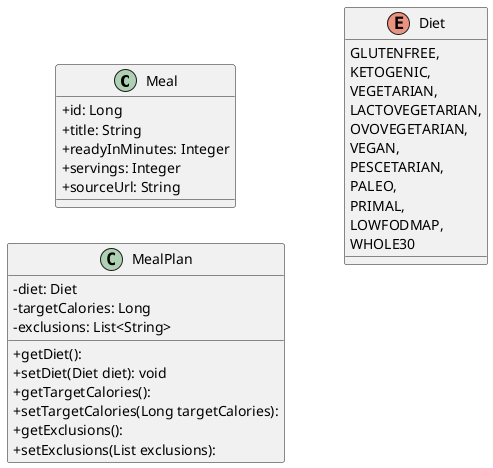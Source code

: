 @startuml
'https://plantuml.com/class-diagram
skinparam classAttributeIconSize 0

left to right direction

class Meal {
+id: Long
+title: String
+readyInMinutes: Integer
+servings: Integer
+sourceUrl: String
}

class MealPlan{
-diet: Diet
-targetCalories: Long
-exclusions: List<String>

+getDiet():
+setDiet(Diet diet): void
+getTargetCalories():
+setTargetCalories(Long targetCalories):
+getExclusions():
+setExclusions(List exclusions):

}
enum Diet {
 GLUTENFREE,
 KETOGENIC,
 VEGETARIAN,
 LACTOVEGETARIAN,
 OVOVEGETARIAN,
 VEGAN,
 PESCETARIAN,
 PALEO,
 PRIMAL,
 LOWFODMAP,
 WHOLE30
}

@enduml